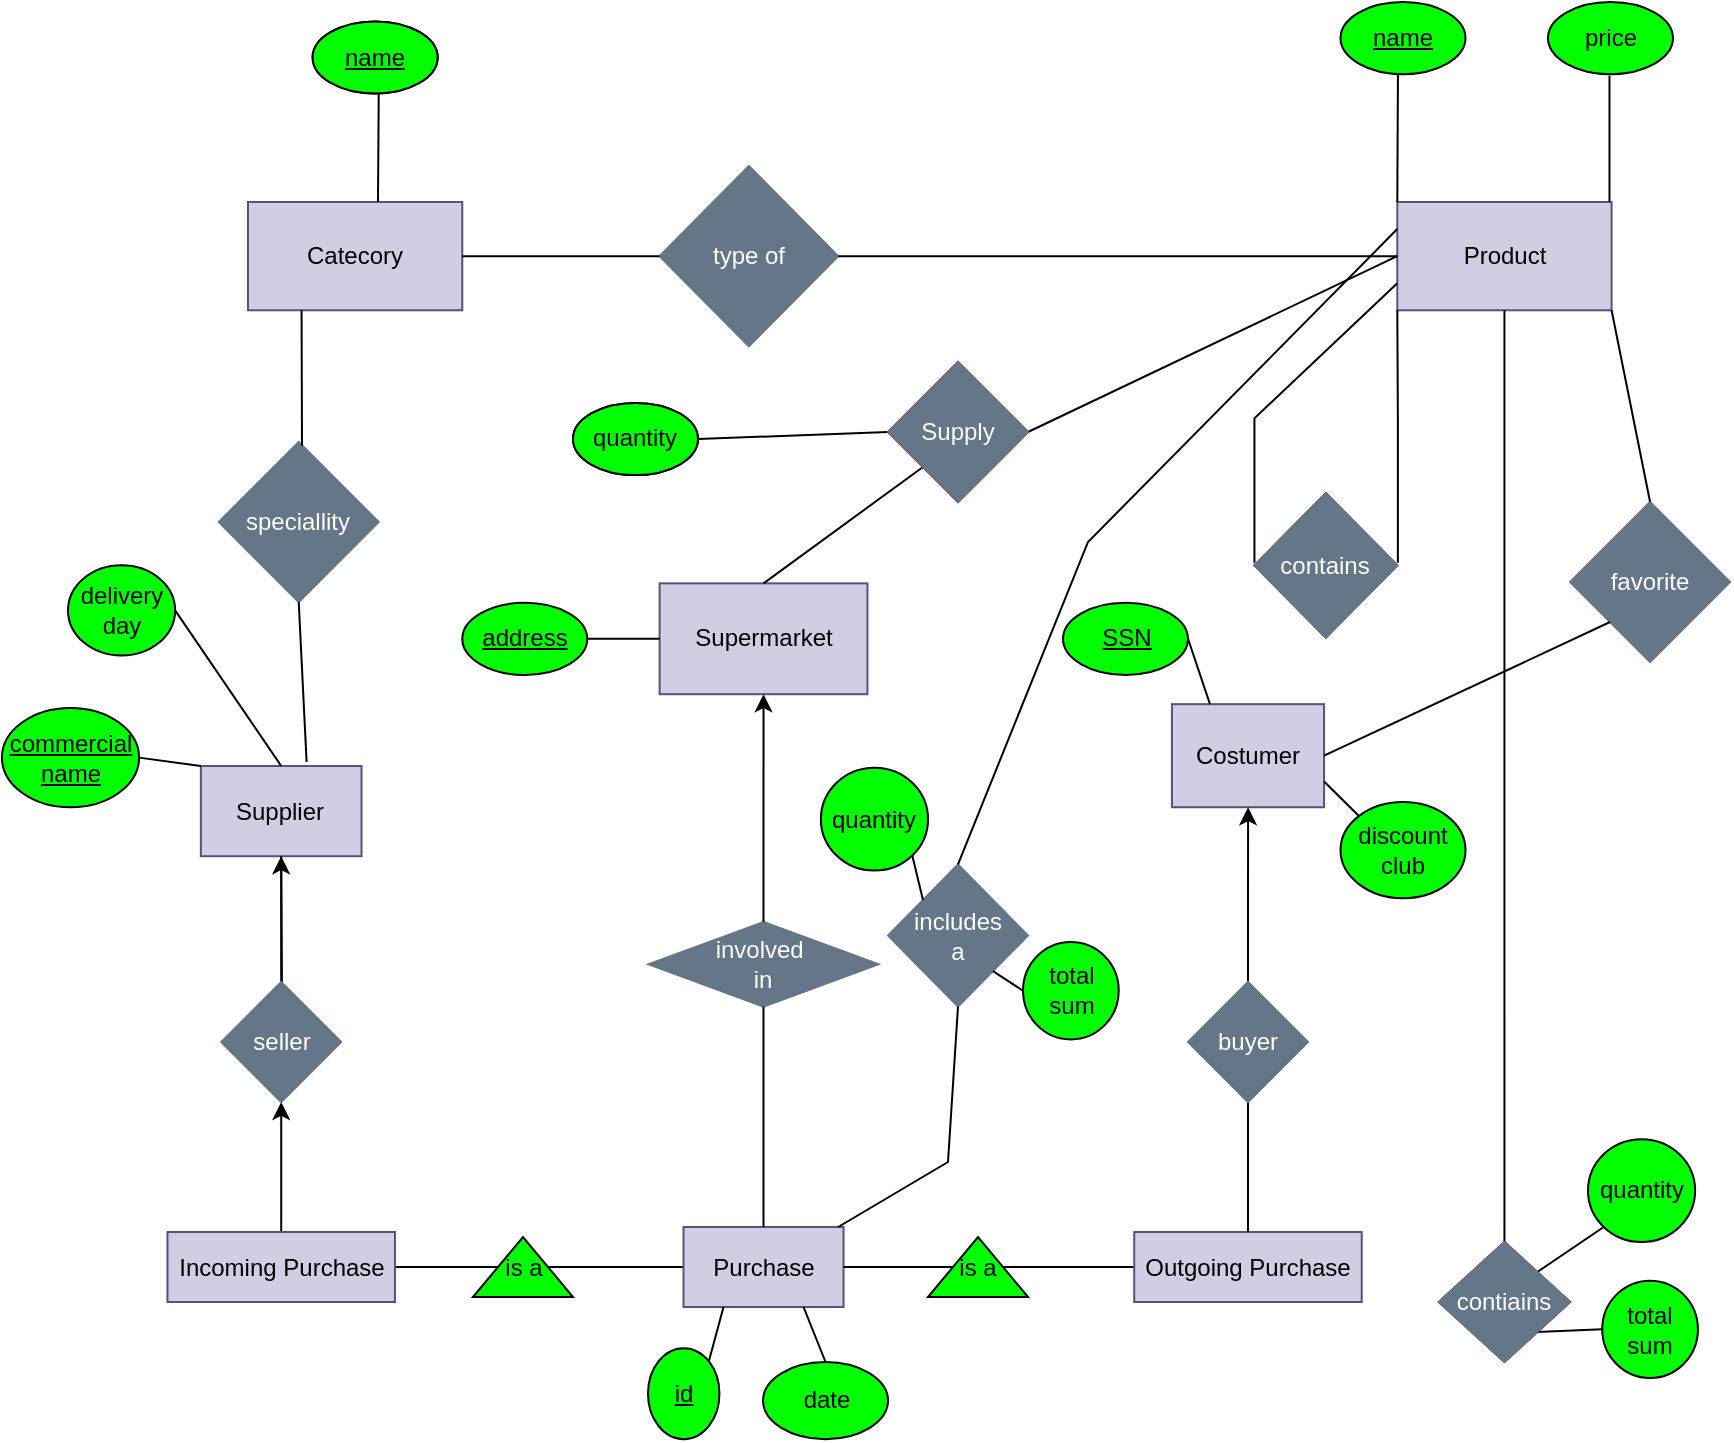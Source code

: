 <mxfile version="15.9.4" type="github">
  <diagram name="Page-1" id="edf60f1a-56cd-e834-aa8a-f176f3a09ee4">
    <mxGraphModel dx="770" dy="677" grid="1" gridSize="10" guides="1" tooltips="1" connect="1" arrows="1" fold="1" page="1" pageScale="1" pageWidth="1100" pageHeight="850" background="none" math="0" shadow="0">
      <root>
        <mxCell id="0" />
        <mxCell id="1" parent="0" />
        <mxCell id="QZKFnXV71HmyFzQfvtWl-7" value="Catecory" style="rounded=0;whiteSpace=wrap;html=1;fillColor=#d0cee2;strokeColor=#56517e;" parent="1" vertex="1">
          <mxGeometry x="169.997" y="119.998" width="107.143" height="54.135" as="geometry" />
        </mxCell>
        <mxCell id="QZKFnXV71HmyFzQfvtWl-11" value="name" style="ellipse;whiteSpace=wrap;html=1;" parent="1" vertex="1">
          <mxGeometry x="202.316" y="29.69" width="62.5" height="36.09" as="geometry" />
        </mxCell>
        <mxCell id="QZKFnXV71HmyFzQfvtWl-12" value="&lt;span style=&quot;&quot;&gt;type of&lt;/span&gt;" style="rhombus;whiteSpace=wrap;html=1;fillColor=#647687;strokeColor=#647687;fontColor=#ffffff;labelBackgroundColor=none;" parent="1" vertex="1">
          <mxGeometry x="375.801" y="101.953" width="89.286" height="90.226" as="geometry" />
        </mxCell>
        <mxCell id="QZKFnXV71HmyFzQfvtWl-13" value="" style="endArrow=none;html=1;rounded=0;entryX=1;entryY=0.5;entryDx=0;entryDy=0;" parent="1" source="QZKFnXV71HmyFzQfvtWl-12" target="QZKFnXV71HmyFzQfvtWl-7" edge="1">
          <mxGeometry width="50" height="50" relative="1" as="geometry">
            <mxPoint x="458.929" y="211.429" as="sourcePoint" />
            <mxPoint x="290" y="166" as="targetPoint" />
            <Array as="points" />
          </mxGeometry>
        </mxCell>
        <mxCell id="QZKFnXV71HmyFzQfvtWl-39" value="" style="endArrow=none;html=1;rounded=0;" parent="1" edge="1">
          <mxGeometry width="50" height="50" relative="1" as="geometry">
            <mxPoint x="235" y="120" as="sourcePoint" />
            <mxPoint x="235.361" y="65.78" as="targetPoint" />
          </mxGeometry>
        </mxCell>
        <mxCell id="QZKFnXV71HmyFzQfvtWl-40" value="Supermarket" style="rounded=0;whiteSpace=wrap;html=1;fillColor=#d0cee2;strokeColor=#56517e;" parent="1" vertex="1">
          <mxGeometry x="375.8" y="310.68" width="103.93" height="55.42" as="geometry" />
        </mxCell>
        <mxCell id="QZKFnXV71HmyFzQfvtWl-47" value="" style="edgeStyle=none;rounded=0;orthogonalLoop=1;jettySize=auto;html=1;endArrow=none;endFill=0;exitX=0;exitY=0.5;exitDx=0;exitDy=0;entryX=0;entryY=0.5;entryDx=0;entryDy=0;" parent="1" source="QZKFnXV71HmyFzQfvtWl-45" target="QZKFnXV71HmyFzQfvtWl-40" edge="1">
          <mxGeometry relative="1" as="geometry">
            <mxPoint x="680" y="293" as="targetPoint" />
            <Array as="points" />
          </mxGeometry>
        </mxCell>
        <mxCell id="QZKFnXV71HmyFzQfvtWl-45" value="&lt;u&gt;address&lt;/u&gt;" style="ellipse;whiteSpace=wrap;html=1;fillColor=#00FF00;" parent="1" vertex="1">
          <mxGeometry x="277.144" y="320.349" width="62.5" height="36.09" as="geometry" />
        </mxCell>
        <mxCell id="QZKFnXV71HmyFzQfvtWl-52" value="Supply" style="rhombus;whiteSpace=wrap;html=1;fillColor=#00FF00;" parent="1" vertex="1">
          <mxGeometry x="490" y="200" width="70" height="70" as="geometry" />
        </mxCell>
        <mxCell id="QZKFnXV71HmyFzQfvtWl-53" value="" style="endArrow=none;html=1;rounded=0;exitX=0;exitY=1;exitDx=0;exitDy=0;entryX=0.5;entryY=0;entryDx=0;entryDy=0;" parent="1" source="QZKFnXV71HmyFzQfvtWl-52" target="QZKFnXV71HmyFzQfvtWl-40" edge="1">
          <mxGeometry width="50" height="50" relative="1" as="geometry">
            <mxPoint x="499.107" y="310.677" as="sourcePoint" />
            <mxPoint x="543.75" y="265.564" as="targetPoint" />
          </mxGeometry>
        </mxCell>
        <mxCell id="QZKFnXV71HmyFzQfvtWl-55" value="" style="endArrow=none;html=1;rounded=0;entryX=0;entryY=0.5;entryDx=0;entryDy=0;" parent="1" target="QZKFnXV71HmyFzQfvtWl-56" edge="1">
          <mxGeometry width="50" height="50" relative="1" as="geometry">
            <mxPoint x="378.577" y="239.024" as="sourcePoint" />
            <mxPoint x="423.22" y="230.001" as="targetPoint" />
          </mxGeometry>
        </mxCell>
        <mxCell id="QZKFnXV71HmyFzQfvtWl-56" value="quantity" style="ellipse;whiteSpace=wrap;html=1;" parent="1" vertex="1">
          <mxGeometry x="332.496" y="220.451" width="62.5" height="36.09" as="geometry" />
        </mxCell>
        <mxCell id="QZKFnXV71HmyFzQfvtWl-74" value="Supplier" style="rounded=0;whiteSpace=wrap;html=1;fillColor=#d0cee2;strokeColor=#56517e;" parent="1" vertex="1">
          <mxGeometry x="146.426" y="401.995" width="80.357" height="45.113" as="geometry" />
        </mxCell>
        <mxCell id="QZKFnXV71HmyFzQfvtWl-75" value="&lt;u&gt;commercial name&lt;/u&gt;" style="ellipse;whiteSpace=wrap;html=1;fillColor=#00FF00;" parent="1" vertex="1">
          <mxGeometry x="46.96" y="373" width="68.57" height="49.62" as="geometry" />
        </mxCell>
        <mxCell id="QZKFnXV71HmyFzQfvtWl-76" value="" style="endArrow=none;html=1;rounded=0;exitX=1;exitY=0.5;exitDx=0;exitDy=0;entryX=0;entryY=0;entryDx=0;entryDy=0;" parent="1" source="QZKFnXV71HmyFzQfvtWl-75" target="QZKFnXV71HmyFzQfvtWl-74" edge="1">
          <mxGeometry width="50" height="50" relative="1" as="geometry">
            <mxPoint x="655.354" y="545.856" as="sourcePoint" />
            <mxPoint x="664.283" y="518.788" as="targetPoint" />
          </mxGeometry>
        </mxCell>
        <mxCell id="QZKFnXV71HmyFzQfvtWl-77" value="delivery day" style="ellipse;whiteSpace=wrap;html=1;fillColor=#00FF00;" parent="1" vertex="1">
          <mxGeometry x="79.999" y="301.658" width="53.571" height="45.113" as="geometry" />
        </mxCell>
        <mxCell id="QZKFnXV71HmyFzQfvtWl-78" value="" style="endArrow=none;html=1;rounded=0;exitX=1;exitY=0.5;exitDx=0;exitDy=0;entryX=0.5;entryY=0;entryDx=0;entryDy=0;" parent="1" source="QZKFnXV71HmyFzQfvtWl-77" target="QZKFnXV71HmyFzQfvtWl-74" edge="1">
          <mxGeometry width="50" height="50" relative="1" as="geometry">
            <mxPoint x="682.14" y="563.901" as="sourcePoint" />
            <mxPoint x="726.783" y="518.788" as="targetPoint" />
          </mxGeometry>
        </mxCell>
        <mxCell id="QZKFnXV71HmyFzQfvtWl-116" value="quantity" style="ellipse;whiteSpace=wrap;html=1;fillColor=#00FF00;" parent="1" vertex="1">
          <mxGeometry x="840" y="588.58" width="53.57" height="51.42" as="geometry" />
        </mxCell>
        <mxCell id="QZKFnXV71HmyFzQfvtWl-131" value="total&lt;br&gt;sum" style="ellipse;whiteSpace=wrap;html=1;fillColor=#00FF00;" parent="1" vertex="1">
          <mxGeometry x="847.11" y="659.32" width="47.86" height="48.72" as="geometry" />
        </mxCell>
        <mxCell id="QZKFnXV71HmyFzQfvtWl-137" value="" style="endArrow=none;html=1;rounded=0;fontColor=#FFFFFF;entryX=1;entryY=1;entryDx=0;entryDy=0;exitX=0;exitY=0.5;exitDx=0;exitDy=0;" parent="1" source="QZKFnXV71HmyFzQfvtWl-131" target="QZKFnXV71HmyFzQfvtWl-204" edge="1">
          <mxGeometry width="50" height="50" relative="1" as="geometry">
            <mxPoint x="525" y="688.23" as="sourcePoint" />
            <mxPoint x="356.334" y="734.132" as="targetPoint" />
          </mxGeometry>
        </mxCell>
        <mxCell id="QZKFnXV71HmyFzQfvtWl-139" value="&lt;font color=&quot;#000000&quot;&gt;Costumer&lt;/font&gt;" style="rounded=0;whiteSpace=wrap;html=1;labelBackgroundColor=none;fontColor=default;fillColor=#d0cee2;strokeColor=#56517e;" parent="1" vertex="1">
          <mxGeometry x="631.96" y="371.08" width="76.07" height="51.54" as="geometry" />
        </mxCell>
        <mxCell id="QZKFnXV71HmyFzQfvtWl-165" value="" style="endArrow=none;html=1;rounded=0;fontColor=#000000;exitX=1;exitY=0.5;exitDx=0;exitDy=0;entryX=0;entryY=0.5;entryDx=0;entryDy=0;" parent="1" source="QZKFnXV71HmyFzQfvtWl-56" target="QZKFnXV71HmyFzQfvtWl-52" edge="1">
          <mxGeometry width="50" height="50" relative="1" as="geometry">
            <mxPoint x="457.15" y="290" as="sourcePoint" />
            <mxPoint x="500" y="240" as="targetPoint" />
          </mxGeometry>
        </mxCell>
        <mxCell id="QZKFnXV71HmyFzQfvtWl-1" value="Product" style="rounded=0;whiteSpace=wrap;html=1;fillColor=#d0cee2;strokeColor=#56517e;" parent="1" vertex="1">
          <mxGeometry x="744.649" y="119.998" width="107.143" height="54.135" as="geometry" />
        </mxCell>
        <mxCell id="QZKFnXV71HmyFzQfvtWl-2" value="" style="endArrow=none;html=1;rounded=0;endFill=0;exitX=0;exitY=0;exitDx=0;exitDy=0;" parent="1" source="QZKFnXV71HmyFzQfvtWl-1" edge="1">
          <mxGeometry width="50" height="50" relative="1" as="geometry">
            <mxPoint x="677.68" y="128.938" as="sourcePoint" />
            <mxPoint x="745" y="50" as="targetPoint" />
            <Array as="points" />
          </mxGeometry>
        </mxCell>
        <mxCell id="QZKFnXV71HmyFzQfvtWl-3" value="&lt;u&gt;name&lt;/u&gt;" style="ellipse;whiteSpace=wrap;html=1;fillColor=#00FF00;" parent="1" vertex="1">
          <mxGeometry x="716.25" y="20" width="62.5" height="36.09" as="geometry" />
        </mxCell>
        <mxCell id="QZKFnXV71HmyFzQfvtWl-5" value="" style="endArrow=none;html=1;rounded=0;exitX=0.25;exitY=0;exitDx=0;exitDy=0;endFill=0;" parent="1" edge="1">
          <mxGeometry width="50" height="50" relative="1" as="geometry">
            <mxPoint x="850.743" y="119.998" as="sourcePoint" />
            <mxPoint x="850.743" y="56.84" as="targetPoint" />
            <Array as="points" />
          </mxGeometry>
        </mxCell>
        <mxCell id="QZKFnXV71HmyFzQfvtWl-6" value="price" style="ellipse;whiteSpace=wrap;html=1;fillColor=#00FF00;" parent="1" vertex="1">
          <mxGeometry x="819.997" y="20" width="62.5" height="36.09" as="geometry" />
        </mxCell>
        <mxCell id="QZKFnXV71HmyFzQfvtWl-19" value="contains" style="rhombus;whiteSpace=wrap;html=1;fillColor=#00FF00;" parent="1" vertex="1">
          <mxGeometry x="673.216" y="265.566" width="71.429" height="72.18" as="geometry" />
        </mxCell>
        <mxCell id="QZKFnXV71HmyFzQfvtWl-36" value="" style="endArrow=none;html=1;rounded=0;entryX=0;entryY=0.75;entryDx=0;entryDy=0;" parent="1" target="QZKFnXV71HmyFzQfvtWl-1" edge="1">
          <mxGeometry width="50" height="50" relative="1" as="geometry">
            <mxPoint x="673.216" y="300.367" as="sourcePoint" />
            <mxPoint x="717.859" y="255.254" as="targetPoint" />
            <Array as="points">
              <mxPoint x="673.216" y="255.254" />
              <mxPoint x="673.216" y="228.186" />
            </Array>
          </mxGeometry>
        </mxCell>
        <mxCell id="QZKFnXV71HmyFzQfvtWl-38" value="" style="endArrow=none;html=1;rounded=0;entryX=0;entryY=1;entryDx=0;entryDy=0;" parent="1" target="QZKFnXV71HmyFzQfvtWl-1" edge="1">
          <mxGeometry width="50" height="50" relative="1" as="geometry">
            <mxPoint x="744.93" y="300.367" as="sourcePoint" />
            <mxPoint x="744.644" y="183.073" as="targetPoint" />
            <Array as="points">
              <mxPoint x="744.93" y="255.254" />
              <mxPoint x="744.93" y="228.186" />
            </Array>
          </mxGeometry>
        </mxCell>
        <mxCell id="QZKFnXV71HmyFzQfvtWl-54" value="" style="endArrow=none;html=1;rounded=0;exitX=1;exitY=0.5;exitDx=0;exitDy=0;entryX=0;entryY=0.5;entryDx=0;entryDy=0;" parent="1" source="QZKFnXV71HmyFzQfvtWl-52" target="QZKFnXV71HmyFzQfvtWl-1" edge="1">
          <mxGeometry width="50" height="50" relative="1" as="geometry">
            <mxPoint x="717.859" y="228.186" as="sourcePoint" />
            <mxPoint x="762.501" y="183.073" as="targetPoint" />
          </mxGeometry>
        </mxCell>
        <mxCell id="QZKFnXV71HmyFzQfvtWl-167" value="" style="endArrow=none;html=1;rounded=0;entryX=1;entryY=0.5;entryDx=0;entryDy=0;exitX=0;exitY=0.5;exitDx=0;exitDy=0;" parent="1" source="QZKFnXV71HmyFzQfvtWl-1" target="QZKFnXV71HmyFzQfvtWl-12" edge="1">
          <mxGeometry width="50" height="50" relative="1" as="geometry">
            <mxPoint x="555.101" y="169.445" as="sourcePoint" />
            <mxPoint x="467.86" y="163.186" as="targetPoint" />
            <Array as="points" />
          </mxGeometry>
        </mxCell>
        <mxCell id="QZKFnXV71HmyFzQfvtWl-171" value="contiains" style="rhombus;whiteSpace=wrap;html=1;labelBackgroundColor=#FFFFFF;fontColor=#000000;" parent="1" vertex="1">
          <mxGeometry x="765.41" y="640" width="65.63" height="60" as="geometry" />
        </mxCell>
        <mxCell id="QZKFnXV71HmyFzQfvtWl-178" value="" style="endArrow=none;html=1;rounded=0;fontColor=#000000;entryX=0.5;entryY=0;entryDx=0;entryDy=0;exitX=0.5;exitY=1;exitDx=0;exitDy=0;" parent="1" source="QZKFnXV71HmyFzQfvtWl-1" target="QZKFnXV71HmyFzQfvtWl-171" edge="1">
          <mxGeometry width="50" height="50" relative="1" as="geometry">
            <mxPoint x="762.5" y="161.95" as="sourcePoint" />
            <mxPoint x="812.5" y="111.95" as="targetPoint" />
          </mxGeometry>
        </mxCell>
        <mxCell id="QZKFnXV71HmyFzQfvtWl-181" value="" style="endArrow=none;html=1;rounded=0;fontColor=#000000;exitX=0;exitY=1;exitDx=0;exitDy=0;entryX=1;entryY=0;entryDx=0;entryDy=0;" parent="1" source="QZKFnXV71HmyFzQfvtWl-116" target="QZKFnXV71HmyFzQfvtWl-204" edge="1">
          <mxGeometry width="50" height="50" relative="1" as="geometry">
            <mxPoint x="789.29" y="720" as="sourcePoint" />
            <mxPoint x="839.29" y="670" as="targetPoint" />
          </mxGeometry>
        </mxCell>
        <mxCell id="QZKFnXV71HmyFzQfvtWl-185" value="" style="endArrow=none;html=1;rounded=0;fontColor=#000000;entryX=0.5;entryY=1;entryDx=0;entryDy=0;" parent="1" target="QZKFnXV71HmyFzQfvtWl-74" edge="1">
          <mxGeometry width="50" height="50" relative="1" as="geometry">
            <mxPoint x="187" y="518" as="sourcePoint" />
            <mxPoint x="250" y="470.11" as="targetPoint" />
          </mxGeometry>
        </mxCell>
        <mxCell id="QZKFnXV71HmyFzQfvtWl-190" style="edgeStyle=none;rounded=0;orthogonalLoop=1;jettySize=auto;html=1;exitX=0;exitY=1;exitDx=0;exitDy=0;fontColor=#000000;endArrow=classic;endFill=1;" parent="1" source="QZKFnXV71HmyFzQfvtWl-19" target="QZKFnXV71HmyFzQfvtWl-19" edge="1">
          <mxGeometry relative="1" as="geometry" />
        </mxCell>
        <mxCell id="QZKFnXV71HmyFzQfvtWl-191" value="&lt;span style=&quot;&quot;&gt;favorite&lt;/span&gt;" style="rhombus;whiteSpace=wrap;html=1;labelBackgroundColor=none;fontColor=#ffffff;fillColor=#647687;strokeColor=#647687;" parent="1" vertex="1">
          <mxGeometry x="831.04" y="270" width="80" height="80" as="geometry" />
        </mxCell>
        <mxCell id="QZKFnXV71HmyFzQfvtWl-192" value="&lt;span style=&quot;color: rgba(0 , 0 , 0 , 0) ; font-family: monospace ; font-size: 0px ; background-color: rgb(248 , 249 , 250)&quot;&gt;%3CmxGraphModel%3E%3Croot%3E%3CmxCell%20id%3D%220%22%2F%3E%3CmxCell%20id%3D%221%22%20parent%3D%220%22%2F%3E%3CmxCell%20id%3D%222%22%20value%3D%22%22%20style%3D%22endArrow%3Dnone%3Bhtml%3D1%3Brounded%3D0%3BfontColor%3D%23000000%3BentryX%3D0%3BentryY%3D0.5%3BentryDx%3D0%3BentryDy%3D0%3B%22%20edge%3D%221%22%20parent%3D%221%22%3E%3CmxGeometry%20width%3D%2250%22%20height%3D%2250%22%20relative%3D%221%22%20as%3D%22geometry%22%3E%3CmxPoint%20x%3D%22723.57%22%20y%3D%22402%22%20as%3D%22sourcePoint%22%2F%3E%3CmxPoint%20x%3D%22851.79%22%20y%3D%22324.21%22%20as%3D%22targetPoint%22%2F%3E%3C%2FmxGeometry%3E%3C%2FmxCell%3E%3C%2Froot%3E%3C%2FmxGraphModel%3E&lt;/span&gt;" style="endArrow=none;html=1;rounded=0;fontColor=#000000;entryX=0;entryY=1;entryDx=0;entryDy=0;exitX=1;exitY=0.5;exitDx=0;exitDy=0;" parent="1" target="QZKFnXV71HmyFzQfvtWl-191" edge="1" source="QZKFnXV71HmyFzQfvtWl-139">
          <mxGeometry width="50" height="50" relative="1" as="geometry">
            <mxPoint x="723.57" y="402" as="sourcePoint" />
            <mxPoint x="773.57" y="352" as="targetPoint" />
          </mxGeometry>
        </mxCell>
        <mxCell id="QZKFnXV71HmyFzQfvtWl-193" value="&lt;span style=&quot;color: rgba(0 , 0 , 0 , 0) ; font-family: monospace ; font-size: 0px ; background-color: rgb(248 , 249 , 250)&quot;&gt;%3CmxGraphModel%3E%3Croot%3E%3CmxCell%20id%3D%220%22%2F%3E%3CmxCell%20id%3D%221%22%20parent%3D%220%22%2F%3E%3CmxCell%20id%3D%222%22%20value%3D%22%22%20style%3D%22endArrow%3Dnone%3Bhtml%3D1%3Brounded%3D0%3BfontColor%3D%23000000%3BentryX%3D0%3BentryY%3D0.5%3BentryDx%3D0%3BentryDy%3D0%3B%22%20edge%3D%221%22%20parent%3D%221%22%3E%3CmxGeometry%20width%3D%2250%22%20height%3D%2250%22%20relative%3D%221%22%20as%3D%22geometry%22%3E%3CmxPoint%20x%3D%22723.57%22%20y%3D%22402%22%20as%3D%22sourcePoint%22%2F%3E%3CmxPoint%20x%3D%22851.79%22%20y%3D%22324.21%22%20as%3D%22targetPoint%22%2F%3E%3C%2FmxGeometry%3E%3C%2FmxCell%3E%3C%2Froot%3E%3C%2FmxGraphModel%3E&lt;/span&gt;" style="endArrow=none;html=1;rounded=0;fontColor=#000000;exitX=0.5;exitY=0;exitDx=0;exitDy=0;entryX=1;entryY=1;entryDx=0;entryDy=0;" parent="1" source="QZKFnXV71HmyFzQfvtWl-191" target="QZKFnXV71HmyFzQfvtWl-1" edge="1">
          <mxGeometry width="50" height="50" relative="1" as="geometry">
            <mxPoint x="803.57" y="284.21" as="sourcePoint" />
            <mxPoint x="804" y="180" as="targetPoint" />
          </mxGeometry>
        </mxCell>
        <mxCell id="QZKFnXV71HmyFzQfvtWl-194" value="&lt;span style=&quot;&quot;&gt;speciallity&lt;/span&gt;" style="rhombus;whiteSpace=wrap;html=1;labelBackgroundColor=none;fontColor=#ffffff;fillColor=#647687;strokeColor=#647687;" parent="1" vertex="1">
          <mxGeometry x="155.36" y="240" width="80" height="80" as="geometry" />
        </mxCell>
        <mxCell id="QZKFnXV71HmyFzQfvtWl-195" value="" style="endArrow=none;html=1;rounded=0;fontColor=#000000;entryX=0.5;entryY=1;entryDx=0;entryDy=0;exitX=0.658;exitY=-0.044;exitDx=0;exitDy=0;exitPerimeter=0;" parent="1" source="QZKFnXV71HmyFzQfvtWl-74" target="QZKFnXV71HmyFzQfvtWl-194" edge="1">
          <mxGeometry width="50" height="50" relative="1" as="geometry">
            <mxPoint x="185.36" y="402" as="sourcePoint" />
            <mxPoint x="235.36" y="352" as="targetPoint" />
          </mxGeometry>
        </mxCell>
        <mxCell id="QZKFnXV71HmyFzQfvtWl-196" value="" style="endArrow=none;html=1;rounded=0;fontColor=#000000;entryX=0.25;entryY=1;entryDx=0;entryDy=0;" parent="1" target="QZKFnXV71HmyFzQfvtWl-7" edge="1">
          <mxGeometry width="50" height="50" relative="1" as="geometry">
            <mxPoint x="197" y="242" as="sourcePoint" />
            <mxPoint x="200" y="180" as="targetPoint" />
          </mxGeometry>
        </mxCell>
        <mxCell id="QZKFnXV71HmyFzQfvtWl-200" value="discount club" style="ellipse;whiteSpace=wrap;html=1;fillColor=#00FF00;" parent="1" vertex="1">
          <mxGeometry x="716.25" y="420.0" width="62.5" height="48.12" as="geometry" />
        </mxCell>
        <mxCell id="QZKFnXV71HmyFzQfvtWl-202" value="" style="endArrow=none;html=1;rounded=0;fontColor=#000000;exitX=0;exitY=0;exitDx=0;exitDy=0;entryX=1;entryY=0.75;entryDx=0;entryDy=0;" parent="1" source="QZKFnXV71HmyFzQfvtWl-200" edge="1" target="QZKFnXV71HmyFzQfvtWl-139">
          <mxGeometry width="50" height="50" relative="1" as="geometry">
            <mxPoint x="630" y="409" as="sourcePoint" />
            <mxPoint x="647.5" y="409.42" as="targetPoint" />
          </mxGeometry>
        </mxCell>
        <mxCell id="QZKFnXV71HmyFzQfvtWl-204" value="&lt;span style=&quot;&quot;&gt;contiains&lt;/span&gt;" style="rhombus;whiteSpace=wrap;html=1;labelBackgroundColor=none;fontColor=#ffffff;fillColor=#647687;strokeColor=#647687;" parent="1" vertex="1">
          <mxGeometry x="765.41" y="640" width="65.63" height="60" as="geometry" />
        </mxCell>
        <mxCell id="QZKFnXV71HmyFzQfvtWl-206" value="Supply" style="rhombus;whiteSpace=wrap;html=1;fillColor=#647687;strokeColor=#647687;fontColor=#ffffff;" parent="1" vertex="1">
          <mxGeometry x="490.01" y="200" width="70" height="70" as="geometry" />
        </mxCell>
        <mxCell id="QZKFnXV71HmyFzQfvtWl-207" value="&lt;span style=&quot;&quot;&gt;contains&lt;/span&gt;" style="rhombus;whiteSpace=wrap;html=1;fillColor=#647687;strokeColor=#647687;fontColor=#ffffff;labelBackgroundColor=none;" parent="1" vertex="1">
          <mxGeometry x="673.226" y="265.566" width="71.429" height="72.18" as="geometry" />
        </mxCell>
        <mxCell id="QZKFnXV71HmyFzQfvtWl-208" value="&lt;u&gt;SSN&lt;/u&gt;" style="ellipse;whiteSpace=wrap;html=1;fillColor=#00FF00;" parent="1" vertex="1">
          <mxGeometry x="577.504" y="320.349" width="62.5" height="36.09" as="geometry" />
        </mxCell>
        <mxCell id="QZKFnXV71HmyFzQfvtWl-209" value="quantity" style="ellipse;whiteSpace=wrap;html=1;fillColor=#00FF00;" parent="1" vertex="1">
          <mxGeometry x="332.496" y="220.451" width="62.5" height="36.09" as="geometry" />
        </mxCell>
        <mxCell id="QZKFnXV71HmyFzQfvtWl-210" value="&lt;u&gt;name&lt;/u&gt;" style="ellipse;whiteSpace=wrap;html=1;fillColor=#00FF00;" parent="1" vertex="1">
          <mxGeometry x="202.316" y="29.69" width="62.5" height="36.09" as="geometry" />
        </mxCell>
        <mxCell id="IjWaa_R2NJS0uNmDPb4i-25" value="" style="edgeStyle=orthogonalEdgeStyle;rounded=0;orthogonalLoop=1;jettySize=auto;html=1;endArrow=none;endFill=0;" edge="1" parent="1" source="IjWaa_R2NJS0uNmDPb4i-1" target="IjWaa_R2NJS0uNmDPb4i-19">
          <mxGeometry relative="1" as="geometry" />
        </mxCell>
        <mxCell id="IjWaa_R2NJS0uNmDPb4i-1" value="Purchase" style="rounded=0;whiteSpace=wrap;html=1;fillColor=#d0cee2;strokeColor=#56517e;" vertex="1" parent="1">
          <mxGeometry x="387.76" y="632.5" width="80" height="40" as="geometry" />
        </mxCell>
        <mxCell id="IjWaa_R2NJS0uNmDPb4i-3" value="involved&amp;nbsp;&lt;br&gt;in" style="rhombus;whiteSpace=wrap;html=1;fillColor=#647687;strokeColor=#647687;fontColor=#ffffff;" vertex="1" parent="1">
          <mxGeometry x="370.26" y="480" width="115" height="42.34" as="geometry" />
        </mxCell>
        <mxCell id="IjWaa_R2NJS0uNmDPb4i-9" value="" style="endArrow=none;html=1;rounded=0;exitX=0.5;exitY=0;exitDx=0;exitDy=0;entryX=0.5;entryY=1;entryDx=0;entryDy=0;" edge="1" parent="1" source="IjWaa_R2NJS0uNmDPb4i-1" target="IjWaa_R2NJS0uNmDPb4i-3">
          <mxGeometry width="50" height="50" relative="1" as="geometry">
            <mxPoint x="415.45" y="495" as="sourcePoint" />
            <mxPoint x="428" y="430" as="targetPoint" />
          </mxGeometry>
        </mxCell>
        <mxCell id="IjWaa_R2NJS0uNmDPb4i-13" value="" style="endArrow=classic;html=1;rounded=0;entryX=0.5;entryY=1;entryDx=0;entryDy=0;exitX=0.5;exitY=0;exitDx=0;exitDy=0;" edge="1" parent="1" source="IjWaa_R2NJS0uNmDPb4i-3" target="QZKFnXV71HmyFzQfvtWl-40">
          <mxGeometry width="50" height="50" relative="1" as="geometry">
            <mxPoint x="427.26" y="402" as="sourcePoint" />
            <mxPoint x="427.26" y="352" as="targetPoint" />
          </mxGeometry>
        </mxCell>
        <mxCell id="IjWaa_R2NJS0uNmDPb4i-14" value="" style="endArrow=none;html=1;rounded=0;entryX=0.25;entryY=1;entryDx=0;entryDy=0;exitX=0;exitY=0;exitDx=0;exitDy=0;" edge="1" parent="1" source="IjWaa_R2NJS0uNmDPb4i-15" target="IjWaa_R2NJS0uNmDPb4i-1">
          <mxGeometry width="50" height="50" relative="1" as="geometry">
            <mxPoint x="340" y="600" as="sourcePoint" />
            <mxPoint x="390.17" y="487.11" as="targetPoint" />
          </mxGeometry>
        </mxCell>
        <mxCell id="IjWaa_R2NJS0uNmDPb4i-15" value="&lt;u&gt;id&lt;/u&gt;" style="ellipse;whiteSpace=wrap;html=1;direction=south;fillColor=#00FF00;" vertex="1" parent="1">
          <mxGeometry x="370.0" y="693.08" width="35.71" height="45.5" as="geometry" />
        </mxCell>
        <mxCell id="IjWaa_R2NJS0uNmDPb4i-16" value="" style="endArrow=none;html=1;rounded=0;entryX=0.75;entryY=1;entryDx=0;entryDy=0;exitX=0.5;exitY=0;exitDx=0;exitDy=0;" edge="1" parent="1" source="IjWaa_R2NJS0uNmDPb4i-17" target="IjWaa_R2NJS0uNmDPb4i-1">
          <mxGeometry width="50" height="50" relative="1" as="geometry">
            <mxPoint x="340" y="539.65" as="sourcePoint" />
            <mxPoint x="410.17" y="507.11" as="targetPoint" />
          </mxGeometry>
        </mxCell>
        <mxCell id="IjWaa_R2NJS0uNmDPb4i-17" value="date" style="ellipse;whiteSpace=wrap;html=1;fillColor=#00FF00;" vertex="1" parent="1">
          <mxGeometry x="427.51" y="700" width="62.5" height="38.58" as="geometry" />
        </mxCell>
        <mxCell id="IjWaa_R2NJS0uNmDPb4i-24" value="" style="edgeStyle=orthogonalEdgeStyle;rounded=0;orthogonalLoop=1;jettySize=auto;html=1;endArrow=none;endFill=0;" edge="1" parent="1" source="IjWaa_R2NJS0uNmDPb4i-18" target="IjWaa_R2NJS0uNmDPb4i-1">
          <mxGeometry relative="1" as="geometry" />
        </mxCell>
        <mxCell id="IjWaa_R2NJS0uNmDPb4i-18" value="is a" style="triangle;whiteSpace=wrap;html=1;direction=north;fillColor=#00FF00;" vertex="1" parent="1">
          <mxGeometry x="510.01" y="637.5" width="50" height="30" as="geometry" />
        </mxCell>
        <mxCell id="IjWaa_R2NJS0uNmDPb4i-19" value="is a" style="triangle;whiteSpace=wrap;html=1;direction=north;fillColor=#00FF00;" vertex="1" parent="1">
          <mxGeometry x="282.5" y="637.5" width="50" height="30" as="geometry" />
        </mxCell>
        <mxCell id="IjWaa_R2NJS0uNmDPb4i-23" value="" style="edgeStyle=orthogonalEdgeStyle;rounded=0;orthogonalLoop=1;jettySize=auto;html=1;endArrow=none;endFill=0;" edge="1" parent="1" source="IjWaa_R2NJS0uNmDPb4i-20" target="IjWaa_R2NJS0uNmDPb4i-18">
          <mxGeometry relative="1" as="geometry" />
        </mxCell>
        <mxCell id="IjWaa_R2NJS0uNmDPb4i-20" value="Outgoing Purchase" style="rounded=0;whiteSpace=wrap;html=1;fillColor=#d0cee2;strokeColor=#56517e;" vertex="1" parent="1">
          <mxGeometry x="613.12" y="635" width="113.75" height="35" as="geometry" />
        </mxCell>
        <mxCell id="IjWaa_R2NJS0uNmDPb4i-22" value="" style="edgeStyle=orthogonalEdgeStyle;rounded=0;orthogonalLoop=1;jettySize=auto;html=1;endArrow=none;endFill=0;" edge="1" parent="1" source="IjWaa_R2NJS0uNmDPb4i-21" target="IjWaa_R2NJS0uNmDPb4i-19">
          <mxGeometry relative="1" as="geometry" />
        </mxCell>
        <mxCell id="IjWaa_R2NJS0uNmDPb4i-34" value="" style="edgeStyle=orthogonalEdgeStyle;rounded=0;orthogonalLoop=1;jettySize=auto;html=1;endArrow=classic;endFill=1;" edge="1" parent="1" source="IjWaa_R2NJS0uNmDPb4i-21" target="IjWaa_R2NJS0uNmDPb4i-26">
          <mxGeometry relative="1" as="geometry" />
        </mxCell>
        <mxCell id="IjWaa_R2NJS0uNmDPb4i-21" value="Incoming Purchase" style="rounded=0;whiteSpace=wrap;html=1;fillColor=#d0cee2;strokeColor=#56517e;" vertex="1" parent="1">
          <mxGeometry x="129.73" y="635" width="113.75" height="35" as="geometry" />
        </mxCell>
        <mxCell id="IjWaa_R2NJS0uNmDPb4i-33" value="" style="edgeStyle=orthogonalEdgeStyle;rounded=0;orthogonalLoop=1;jettySize=auto;html=1;endArrow=classic;endFill=1;" edge="1" parent="1" source="IjWaa_R2NJS0uNmDPb4i-26" target="QZKFnXV71HmyFzQfvtWl-74">
          <mxGeometry relative="1" as="geometry" />
        </mxCell>
        <mxCell id="IjWaa_R2NJS0uNmDPb4i-26" value="seller" style="rhombus;whiteSpace=wrap;html=1;fillColor=#647687;strokeColor=#647687;fontColor=#ffffff;" vertex="1" parent="1">
          <mxGeometry x="156.6" y="510.0" width="60" height="60" as="geometry" />
        </mxCell>
        <mxCell id="IjWaa_R2NJS0uNmDPb4i-30" value="" style="edgeStyle=orthogonalEdgeStyle;rounded=0;orthogonalLoop=1;jettySize=auto;html=1;endArrow=none;endFill=0;" edge="1" parent="1" source="IjWaa_R2NJS0uNmDPb4i-28" target="IjWaa_R2NJS0uNmDPb4i-20">
          <mxGeometry relative="1" as="geometry" />
        </mxCell>
        <mxCell id="IjWaa_R2NJS0uNmDPb4i-32" value="" style="edgeStyle=orthogonalEdgeStyle;rounded=0;orthogonalLoop=1;jettySize=auto;html=1;endArrow=classic;endFill=1;" edge="1" parent="1" source="IjWaa_R2NJS0uNmDPb4i-28" target="QZKFnXV71HmyFzQfvtWl-139">
          <mxGeometry relative="1" as="geometry" />
        </mxCell>
        <mxCell id="IjWaa_R2NJS0uNmDPb4i-28" value="buyer" style="rhombus;whiteSpace=wrap;html=1;fillColor=#647687;strokeColor=#647687;fontColor=#ffffff;" vertex="1" parent="1">
          <mxGeometry x="640" y="510" width="60" height="60" as="geometry" />
        </mxCell>
        <mxCell id="IjWaa_R2NJS0uNmDPb4i-35" value="" style="endArrow=none;html=1;rounded=0;exitX=1;exitY=0.5;exitDx=0;exitDy=0;entryX=0.25;entryY=0;entryDx=0;entryDy=0;" edge="1" parent="1" source="QZKFnXV71HmyFzQfvtWl-208" target="QZKFnXV71HmyFzQfvtWl-139">
          <mxGeometry width="50" height="50" relative="1" as="geometry">
            <mxPoint x="590" y="430" as="sourcePoint" />
            <mxPoint x="640" y="380" as="targetPoint" />
          </mxGeometry>
        </mxCell>
        <mxCell id="IjWaa_R2NJS0uNmDPb4i-36" value="includes&lt;br&gt;a" style="rhombus;whiteSpace=wrap;html=1;fillColor=#647687;strokeColor=#647687;fontColor=#ffffff;" vertex="1" parent="1">
          <mxGeometry x="490" y="451.17" width="70" height="71.17" as="geometry" />
        </mxCell>
        <mxCell id="IjWaa_R2NJS0uNmDPb4i-38" value="" style="endArrow=none;html=1;rounded=0;entryX=0;entryY=0.25;entryDx=0;entryDy=0;exitX=0.5;exitY=0;exitDx=0;exitDy=0;" edge="1" parent="1" source="IjWaa_R2NJS0uNmDPb4i-36" target="QZKFnXV71HmyFzQfvtWl-1">
          <mxGeometry width="50" height="50" relative="1" as="geometry">
            <mxPoint x="694.65" y="200" as="sourcePoint" />
            <mxPoint x="744.65" y="150" as="targetPoint" />
            <Array as="points">
              <mxPoint x="590" y="290" />
            </Array>
          </mxGeometry>
        </mxCell>
        <mxCell id="IjWaa_R2NJS0uNmDPb4i-39" value="" style="endArrow=none;html=1;rounded=0;entryX=0.5;entryY=1;entryDx=0;entryDy=0;" edge="1" parent="1" target="IjWaa_R2NJS0uNmDPb4i-36">
          <mxGeometry width="50" height="50" relative="1" as="geometry">
            <mxPoint x="465.09" y="632.5" as="sourcePoint" />
            <mxPoint x="515.09" y="582.5" as="targetPoint" />
            <Array as="points">
              <mxPoint x="520" y="600" />
            </Array>
          </mxGeometry>
        </mxCell>
        <mxCell id="IjWaa_R2NJS0uNmDPb4i-40" value="quantity" style="ellipse;whiteSpace=wrap;html=1;fillColor=#00FF00;" vertex="1" parent="1">
          <mxGeometry x="456.44" y="402.88" width="53.57" height="51.42" as="geometry" />
        </mxCell>
        <mxCell id="IjWaa_R2NJS0uNmDPb4i-41" value="total&lt;br&gt;sum" style="ellipse;whiteSpace=wrap;html=1;fillColor=#00FF00;" vertex="1" parent="1">
          <mxGeometry x="557.5" y="490.0" width="47.86" height="48.72" as="geometry" />
        </mxCell>
        <mxCell id="IjWaa_R2NJS0uNmDPb4i-42" value="" style="endArrow=none;html=1;rounded=0;fontColor=#FFFFFF;entryX=1;entryY=1;entryDx=0;entryDy=0;exitX=0;exitY=0.5;exitDx=0;exitDy=0;" edge="1" parent="1" source="IjWaa_R2NJS0uNmDPb4i-41" target="IjWaa_R2NJS0uNmDPb4i-36">
          <mxGeometry width="50" height="50" relative="1" as="geometry">
            <mxPoint x="560" y="510" as="sourcePoint" />
            <mxPoint x="532.782" y="499.3" as="targetPoint" />
          </mxGeometry>
        </mxCell>
        <mxCell id="IjWaa_R2NJS0uNmDPb4i-43" value="" style="endArrow=none;html=1;rounded=0;fontColor=#000000;exitX=1;exitY=1;exitDx=0;exitDy=0;entryX=0;entryY=0;entryDx=0;entryDy=0;" edge="1" parent="1" source="IjWaa_R2NJS0uNmDPb4i-40" target="IjWaa_R2NJS0uNmDPb4i-36">
          <mxGeometry width="50" height="50" relative="1" as="geometry">
            <mxPoint x="507.44" y="534.3" as="sourcePoint" />
            <mxPoint x="532.782" y="469.3" as="targetPoint" />
          </mxGeometry>
        </mxCell>
      </root>
    </mxGraphModel>
  </diagram>
</mxfile>
